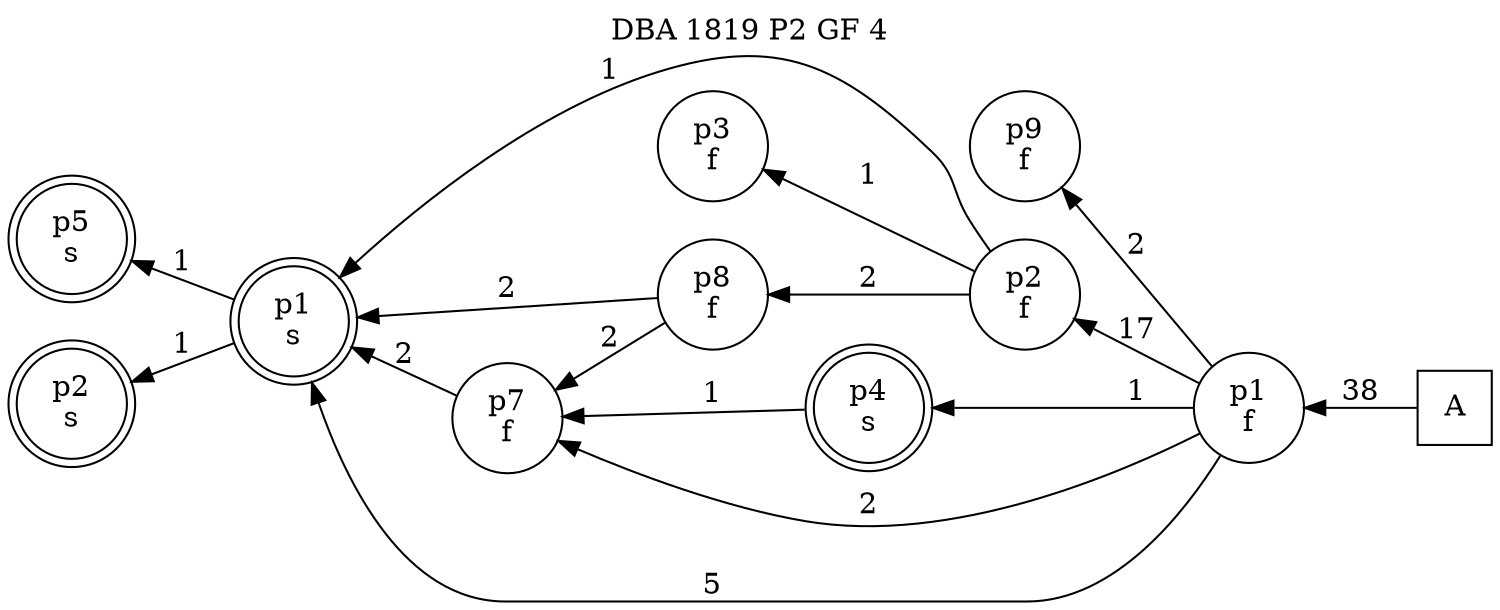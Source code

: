 digraph DBA_1819_P2_GF_4_GOOD {
labelloc="tl"
label= " DBA 1819 P2 GF 4 "
rankdir="RL";
graph [ size=" 10 , 10 !"]

"A" [shape="square" label="A"]
"p1_f" [shape="circle" label="p1
f"]
"p9_f" [shape="circle" label="p9
f"]
"p2_f" [shape="circle" label="p2
f"]
"p8_f" [shape="circle" label="p8
f"]
"p3_f" [shape="circle" label="p3
f"]
"p7_f" [shape="circle" label="p7
f"]
"p1_s" [shape="doublecircle" label="p1
s"]
"p4_s" [shape="doublecircle" label="p4
s"]
"p5_s" [shape="doublecircle" label="p5
s"]
"p2_s" [shape="doublecircle" label="p2
s"]
"A" -> "p1_f" [ label=38]
"p1_f" -> "p9_f" [ label=2]
"p1_f" -> "p2_f" [ label=17]
"p1_f" -> "p7_f" [ label=2]
"p1_f" -> "p1_s" [ label=5]
"p1_f" -> "p4_s" [ label=1]
"p2_f" -> "p8_f" [ label=2]
"p2_f" -> "p3_f" [ label=1]
"p2_f" -> "p1_s" [ label=1]
"p8_f" -> "p7_f" [ label=2]
"p8_f" -> "p1_s" [ label=2]
"p7_f" -> "p1_s" [ label=2]
"p1_s" -> "p5_s" [ label=1]
"p1_s" -> "p2_s" [ label=1]
"p4_s" -> "p7_f" [ label=1]
}
